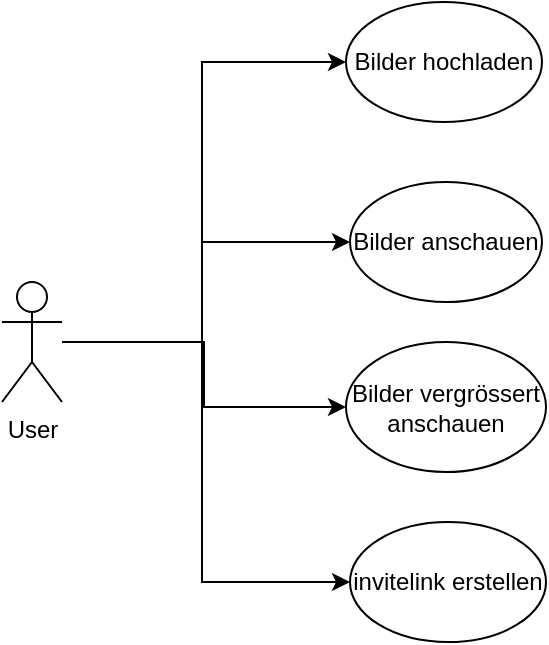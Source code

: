 <mxfile version="18.0.7" type="device"><diagram id="q6220vlSL0iCL7LhmkL_" name="Page-1"><mxGraphModel dx="1022" dy="392" grid="1" gridSize="10" guides="1" tooltips="1" connect="1" arrows="1" fold="1" page="1" pageScale="1" pageWidth="827" pageHeight="1169" math="0" shadow="0"><root><mxCell id="0"/><mxCell id="1" parent="0"/><mxCell id="5bHgfUOPWzmS3gEZMg3P-6" style="edgeStyle=orthogonalEdgeStyle;rounded=0;orthogonalLoop=1;jettySize=auto;html=1;" edge="1" parent="1" source="5bHgfUOPWzmS3gEZMg3P-1" target="5bHgfUOPWzmS3gEZMg3P-3"><mxGeometry relative="1" as="geometry"><Array as="points"><mxPoint x="250" y="270"/><mxPoint x="250" y="130"/></Array></mxGeometry></mxCell><mxCell id="5bHgfUOPWzmS3gEZMg3P-7" style="edgeStyle=orthogonalEdgeStyle;rounded=0;orthogonalLoop=1;jettySize=auto;html=1;" edge="1" parent="1" source="5bHgfUOPWzmS3gEZMg3P-1" target="5bHgfUOPWzmS3gEZMg3P-4"><mxGeometry relative="1" as="geometry"><Array as="points"><mxPoint x="250" y="270"/><mxPoint x="250" y="220"/></Array></mxGeometry></mxCell><mxCell id="5bHgfUOPWzmS3gEZMg3P-11" style="edgeStyle=orthogonalEdgeStyle;rounded=0;orthogonalLoop=1;jettySize=auto;html=1;entryX=0;entryY=0.5;entryDx=0;entryDy=0;" edge="1" parent="1" source="5bHgfUOPWzmS3gEZMg3P-1" target="5bHgfUOPWzmS3gEZMg3P-10"><mxGeometry relative="1" as="geometry"><Array as="points"><mxPoint x="250" y="270"/><mxPoint x="250" y="390"/></Array></mxGeometry></mxCell><mxCell id="5bHgfUOPWzmS3gEZMg3P-15" style="edgeStyle=orthogonalEdgeStyle;rounded=0;orthogonalLoop=1;jettySize=auto;html=1;entryX=0;entryY=0.5;entryDx=0;entryDy=0;" edge="1" parent="1" source="5bHgfUOPWzmS3gEZMg3P-1" target="5bHgfUOPWzmS3gEZMg3P-13"><mxGeometry relative="1" as="geometry"/></mxCell><mxCell id="5bHgfUOPWzmS3gEZMg3P-1" value="User" style="shape=umlActor;verticalLabelPosition=bottom;verticalAlign=top;html=1;outlineConnect=0;" vertex="1" parent="1"><mxGeometry x="150" y="240" width="30" height="60" as="geometry"/></mxCell><mxCell id="5bHgfUOPWzmS3gEZMg3P-3" value="Bilder hochladen" style="ellipse;whiteSpace=wrap;html=1;" vertex="1" parent="1"><mxGeometry x="322" y="100" width="98" height="60" as="geometry"/></mxCell><mxCell id="5bHgfUOPWzmS3gEZMg3P-4" value="Bilder anschauen" style="ellipse;whiteSpace=wrap;html=1;" vertex="1" parent="1"><mxGeometry x="324" y="190" width="96" height="60" as="geometry"/></mxCell><mxCell id="5bHgfUOPWzmS3gEZMg3P-10" value="invitelink erstellen" style="ellipse;whiteSpace=wrap;html=1;" vertex="1" parent="1"><mxGeometry x="324" y="360" width="98" height="60" as="geometry"/></mxCell><mxCell id="5bHgfUOPWzmS3gEZMg3P-13" value="Bilder vergrössert anschauen" style="ellipse;whiteSpace=wrap;html=1;" vertex="1" parent="1"><mxGeometry x="322" y="270" width="100" height="65" as="geometry"/></mxCell></root></mxGraphModel></diagram></mxfile>